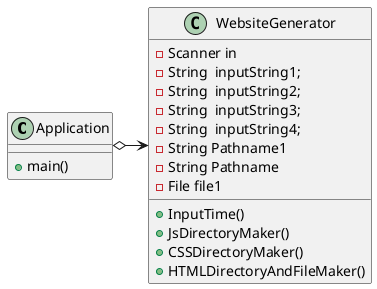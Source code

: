 @startuml
'https://plantuml.com/sequence-diagram

class Application{

+main()
}

class WebsiteGenerator{
 -Scanner in
-String  inputString1;
 -String  inputString2;
 -String  inputString3;
 -String  inputString4;
 -String Pathname1
 -String Pathname
 -File file1


+InputTime()
+JsDirectoryMaker()
+CSSDirectoryMaker()
+HTMLDirectoryAndFileMaker()
}

Application o-> WebsiteGenerator
@enduml
